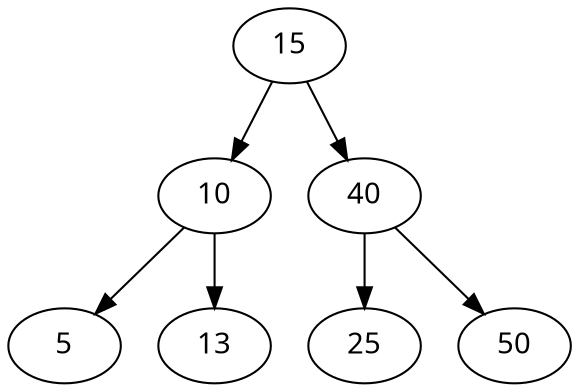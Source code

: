 digraph arbre {
    node [fontname="Courrier"];

    15 -> 10;
    15 -> 40;

    10 -> 5;
    10 -> 13;

    40 -> 25;
    40 -> 50;
}
